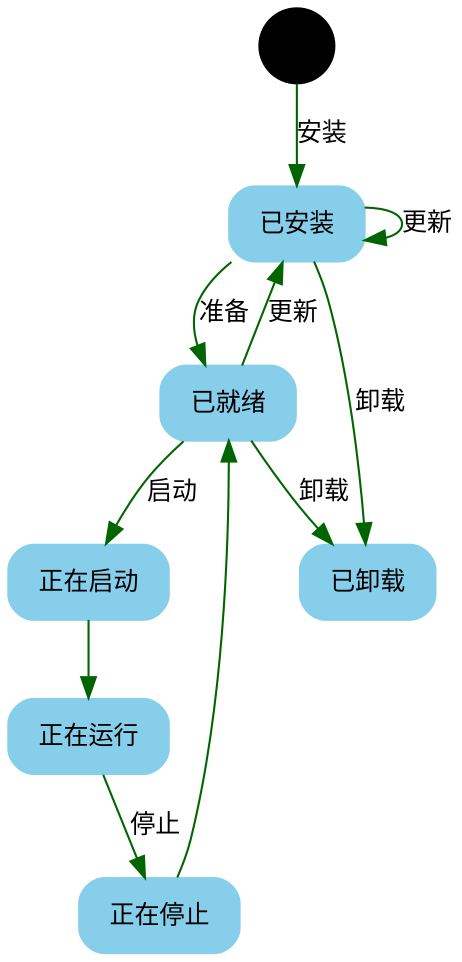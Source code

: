 digraph graph11{
  rankdir = TB;
  fontname = "Verdana";
  fontsize = 12;

  node [fontname="Verdana", fontsize=12, shape="Mrecord", color="skyblue", style="filled"];
  edge [fontname="Verdana", fontsize=12, color="darkgreen"];

  installed [label=<<table><tr><td>已安装</td></tr></table>>];
  resolved [label=<<table><tr><td>已就绪</td></tr></table>>];
  uninstalled [label=<<table><tr><td>已卸载</td></tr></table>>];
  starting [label=<<table><tr><td>正在启动</td></tr></table>>];
  active [label=<<table><tr><td>正在运行</td></tr></table>>];
  stoping [label=<<table><tr><td>正在停止</td></tr></table>>];
  start [label="", shape="circle", width=0.5, fixedsize=true, style=filled, color="black"];

  start -> installed [label="安装"];
  installed -> uninstalled [label="卸载"];
  installed -> resolved [label="准备"];
  installed -> installed [label="更新"];
  resolved -> installed [label="更新"];
  resolved -> uninstalled [label="卸载"];
  resolved -> starting [label="启动"];
  starting -> active [label=""];
  active -> stoping [label="停止"];
  stoping -> resolved [label=""];
}
